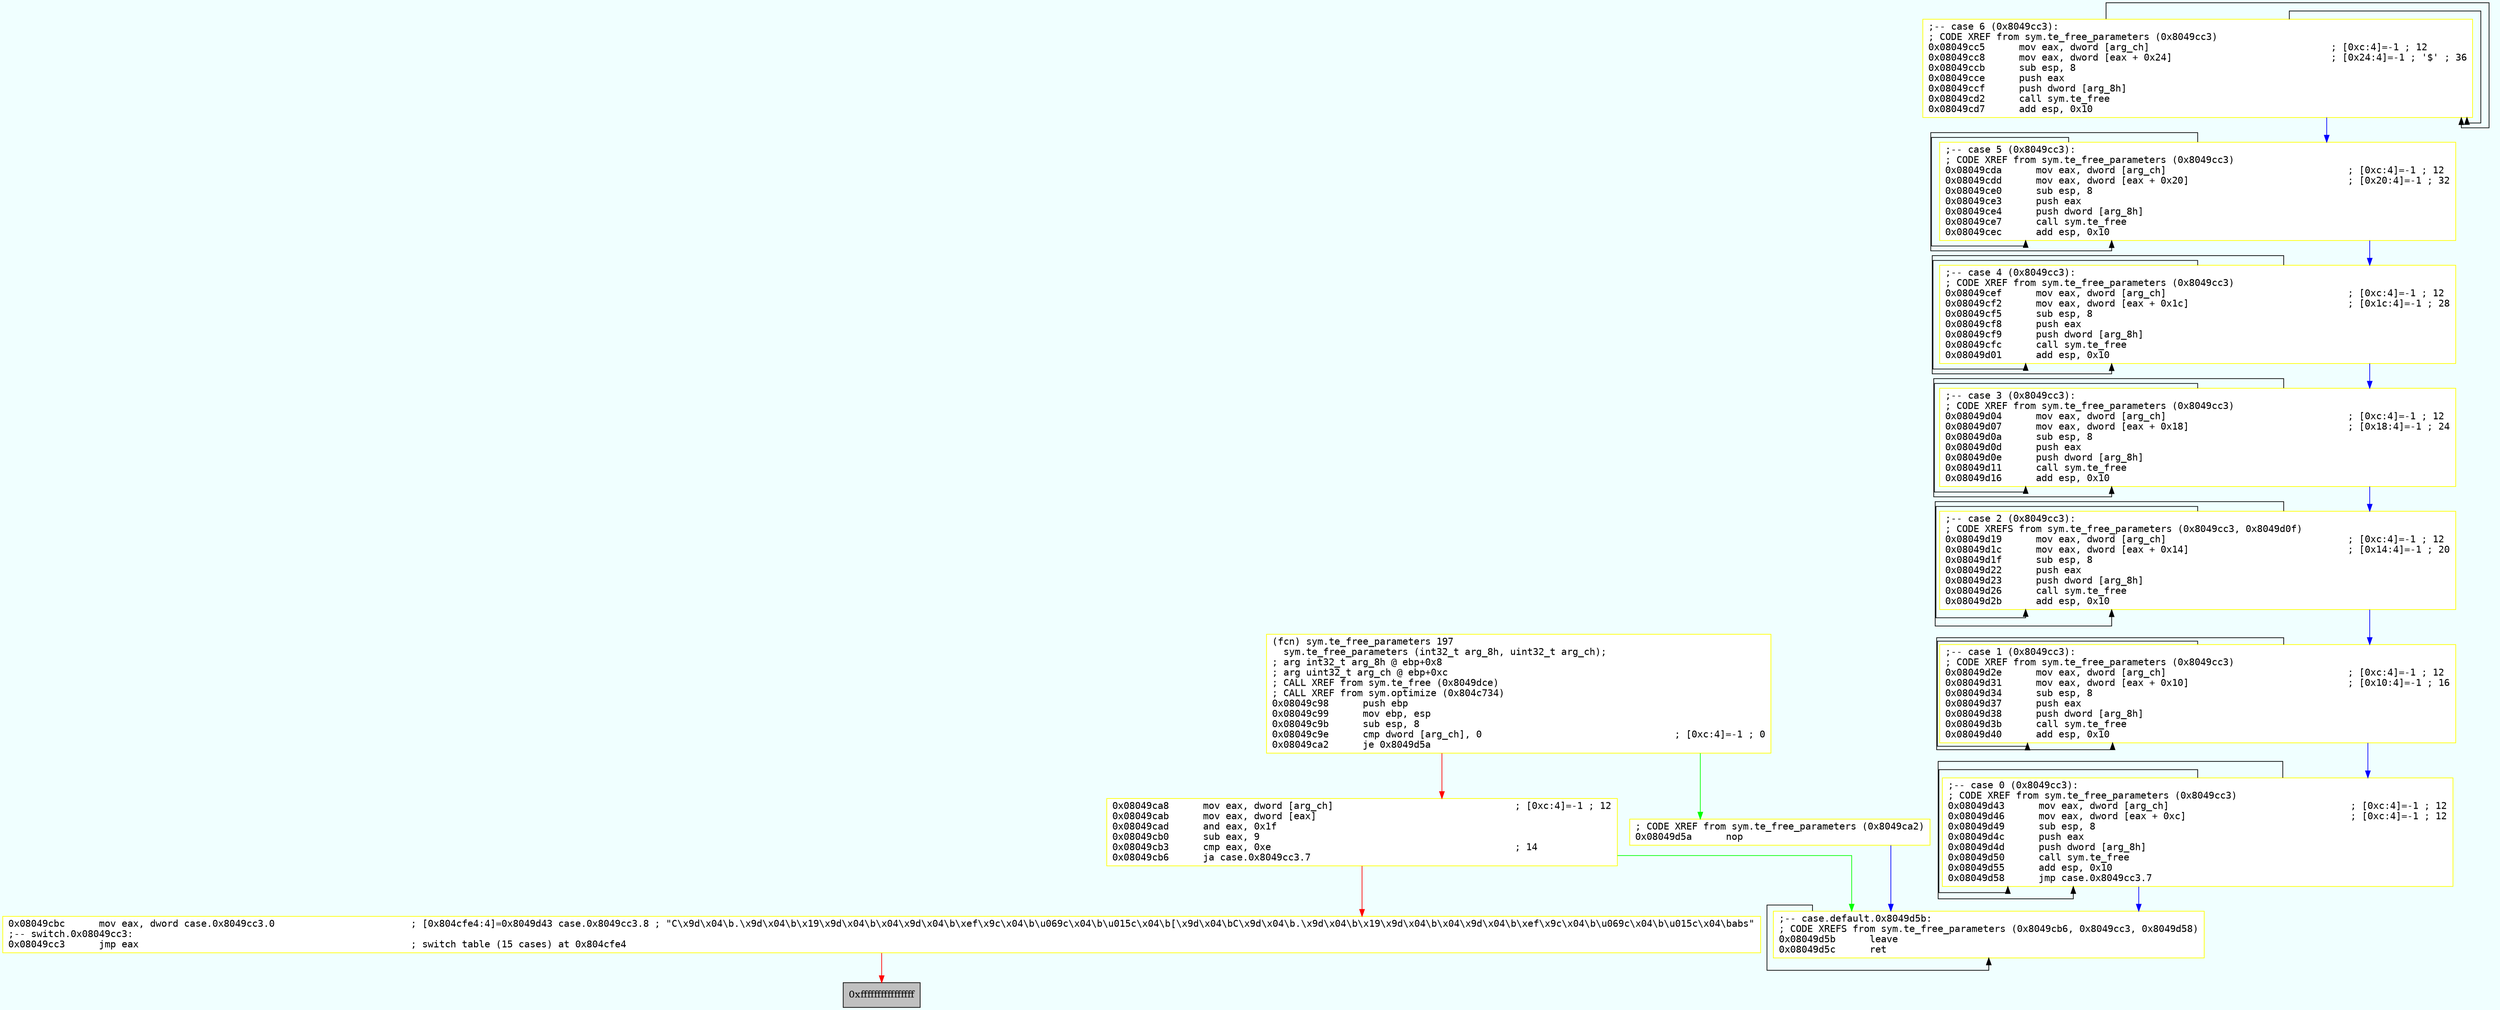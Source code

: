 digraph code {
	graph [bgcolor=azure fontsize=8 fontname="Courier" splines="ortho"];
	node [fillcolor=gray style=filled shape=box];
	edge [arrowhead="normal"];
	"0x08049c98" -> "0x08049d5a" [color="green"];
	"0x08049c98" -> "0x08049ca8" [color="red"];
	"0x08049c98" [URL="sym.te_free_parameters/0x08049c98", fillcolor="white",color="yellow", fontname="Courier",label="(fcn) sym.te_free_parameters 197\l  sym.te_free_parameters (int32_t arg_8h, uint32_t arg_ch);\l; arg int32_t arg_8h @ ebp+0x8\l; arg uint32_t arg_ch @ ebp+0xc\l; CALL XREF from sym.te_free (0x8049dce)\l; CALL XREF from sym.optimize (0x804c734)\l0x08049c98      push ebp\l0x08049c99      mov ebp, esp\l0x08049c9b      sub esp, 8\l0x08049c9e      cmp dword [arg_ch], 0                                  ; [0xc:4]=-1 ; 0\l0x08049ca2      je 0x8049d5a\l"]
	"0x08049ca8" -> "0x08049d5b" [color="green"];
	"0x08049ca8" -> "0x08049cbc" [color="red"];
	"0x08049ca8" [URL="sym.te_free_parameters/0x08049ca8", fillcolor="white",color="yellow", fontname="Courier",label="0x08049ca8      mov eax, dword [arg_ch]                                ; [0xc:4]=-1 ; 12\l0x08049cab      mov eax, dword [eax]\l0x08049cad      and eax, 0x1f\l0x08049cb0      sub eax, 9\l0x08049cb3      cmp eax, 0xe                                           ; 14\l0x08049cb6      ja case.0x8049cc3.7\l"]
	"0x08049cbc" -> "0xffffffffffffffff" [color="red"];
	"0x08049d43" -> "0x08049d43" [color2="red"];
	"0x08049d2e" -> "0x08049d2e" [color2="red"];
	"0x08049d19" -> "0x08049d19" [color2="red"];
	"0x08049d04" -> "0x08049d04" [color2="red"];
	"0x08049cef" -> "0x08049cef" [color2="red"];
	"0x08049cda" -> "0x08049cda" [color2="red"];
	"0x08049cc5" -> "0x08049cc5" [color2="red"];
	"0x08049d5b" -> "0x08049d5b" [color2="red"];
	"0x08049d43" -> "0x08049d43" [color2="red"];
	"0x08049d2e" -> "0x08049d2e" [color2="red"];
	"0x08049d19" -> "0x08049d19" [color2="red"];
	"0x08049d04" -> "0x08049d04" [color2="red"];
	"0x08049cef" -> "0x08049cef" [color2="red"];
	"0x08049cda" -> "0x08049cda" [color2="red"];
	"0x08049cc5" -> "0x08049cc5" [color2="red"];
	"0x08049cbc" [URL="sym.te_free_parameters/0x08049cbc", fillcolor="white",color="yellow", fontname="Courier",label="0x08049cbc      mov eax, dword case.0x8049cc3.0                        ; [0x804cfe4:4]=0x8049d43 case.0x8049cc3.8 ; \"C\\x9d\\x04\\b.\\x9d\\x04\\b\\x19\\x9d\\x04\\b\\x04\\x9d\\x04\\b\\xef\\x9c\\x04\\b\\u069c\\x04\\b\\u015c\\x04\\b[\\x9d\\x04\\bC\\x9d\\x04\\b.\\x9d\\x04\\b\\x19\\x9d\\x04\\b\\x04\\x9d\\x04\\b\\xef\\x9c\\x04\\b\\u069c\\x04\\b\\u015c\\x04\\babs\"\l;-- switch.0x08049cc3:\l0x08049cc3      jmp eax                                                ; switch table (15 cases) at 0x804cfe4\l"]
	"0x08049cc5" -> "0x08049cda" [color="blue"];
	"0x08049cc5" [URL="sym.te_free_parameters/0x08049cc5", fillcolor="white",color="yellow", fontname="Courier",label=";-- case 6 (0x8049cc3):\l; CODE XREF from sym.te_free_parameters (0x8049cc3)\l0x08049cc5      mov eax, dword [arg_ch]                                ; [0xc:4]=-1 ; 12\l0x08049cc8      mov eax, dword [eax + 0x24]                            ; [0x24:4]=-1 ; '$' ; 36\l0x08049ccb      sub esp, 8\l0x08049cce      push eax\l0x08049ccf      push dword [arg_8h]\l0x08049cd2      call sym.te_free\l0x08049cd7      add esp, 0x10\l"]
	"0x08049cda" -> "0x08049cef" [color="blue"];
	"0x08049cda" [URL="sym.te_free_parameters/0x08049cda", fillcolor="white",color="yellow", fontname="Courier",label=";-- case 5 (0x8049cc3):\l; CODE XREF from sym.te_free_parameters (0x8049cc3)\l0x08049cda      mov eax, dword [arg_ch]                                ; [0xc:4]=-1 ; 12\l0x08049cdd      mov eax, dword [eax + 0x20]                            ; [0x20:4]=-1 ; 32\l0x08049ce0      sub esp, 8\l0x08049ce3      push eax\l0x08049ce4      push dword [arg_8h]\l0x08049ce7      call sym.te_free\l0x08049cec      add esp, 0x10\l"]
	"0x08049cef" -> "0x08049d04" [color="blue"];
	"0x08049cef" [URL="sym.te_free_parameters/0x08049cef", fillcolor="white",color="yellow", fontname="Courier",label=";-- case 4 (0x8049cc3):\l; CODE XREF from sym.te_free_parameters (0x8049cc3)\l0x08049cef      mov eax, dword [arg_ch]                                ; [0xc:4]=-1 ; 12\l0x08049cf2      mov eax, dword [eax + 0x1c]                            ; [0x1c:4]=-1 ; 28\l0x08049cf5      sub esp, 8\l0x08049cf8      push eax\l0x08049cf9      push dword [arg_8h]\l0x08049cfc      call sym.te_free\l0x08049d01      add esp, 0x10\l"]
	"0x08049d04" -> "0x08049d19" [color="blue"];
	"0x08049d04" [URL="sym.te_free_parameters/0x08049d04", fillcolor="white",color="yellow", fontname="Courier",label=";-- case 3 (0x8049cc3):\l; CODE XREF from sym.te_free_parameters (0x8049cc3)\l0x08049d04      mov eax, dword [arg_ch]                                ; [0xc:4]=-1 ; 12\l0x08049d07      mov eax, dword [eax + 0x18]                            ; [0x18:4]=-1 ; 24\l0x08049d0a      sub esp, 8\l0x08049d0d      push eax\l0x08049d0e      push dword [arg_8h]\l0x08049d11      call sym.te_free\l0x08049d16      add esp, 0x10\l"]
	"0x08049d19" -> "0x08049d2e" [color="blue"];
	"0x08049d19" [URL="sym.te_free_parameters/0x08049d19", fillcolor="white",color="yellow", fontname="Courier",label=";-- case 2 (0x8049cc3):\l; CODE XREFS from sym.te_free_parameters (0x8049cc3, 0x8049d0f)\l0x08049d19      mov eax, dword [arg_ch]                                ; [0xc:4]=-1 ; 12\l0x08049d1c      mov eax, dword [eax + 0x14]                            ; [0x14:4]=-1 ; 20\l0x08049d1f      sub esp, 8\l0x08049d22      push eax\l0x08049d23      push dword [arg_8h]\l0x08049d26      call sym.te_free\l0x08049d2b      add esp, 0x10\l"]
	"0x08049d2e" -> "0x08049d43" [color="blue"];
	"0x08049d2e" [URL="sym.te_free_parameters/0x08049d2e", fillcolor="white",color="yellow", fontname="Courier",label=";-- case 1 (0x8049cc3):\l; CODE XREF from sym.te_free_parameters (0x8049cc3)\l0x08049d2e      mov eax, dword [arg_ch]                                ; [0xc:4]=-1 ; 12\l0x08049d31      mov eax, dword [eax + 0x10]                            ; [0x10:4]=-1 ; 16\l0x08049d34      sub esp, 8\l0x08049d37      push eax\l0x08049d38      push dword [arg_8h]\l0x08049d3b      call sym.te_free\l0x08049d40      add esp, 0x10\l"]
	"0x08049d43" -> "0x08049d5b" [color="blue"];
	"0x08049d43" [URL="sym.te_free_parameters/0x08049d43", fillcolor="white",color="yellow", fontname="Courier",label=";-- case 0 (0x8049cc3):\l; CODE XREF from sym.te_free_parameters (0x8049cc3)\l0x08049d43      mov eax, dword [arg_ch]                                ; [0xc:4]=-1 ; 12\l0x08049d46      mov eax, dword [eax + 0xc]                             ; [0xc:4]=-1 ; 12\l0x08049d49      sub esp, 8\l0x08049d4c      push eax\l0x08049d4d      push dword [arg_8h]\l0x08049d50      call sym.te_free\l0x08049d55      add esp, 0x10\l0x08049d58      jmp case.0x8049cc3.7\l"]
	"0x08049d5a" -> "0x08049d5b" [color="blue"];
	"0x08049d5a" [URL="sym.te_free_parameters/0x08049d5a", fillcolor="white",color="yellow", fontname="Courier",label="; CODE XREF from sym.te_free_parameters (0x8049ca2)\l0x08049d5a      nop\l"]
	"0x08049d5b" [URL="sym.te_free_parameters/0x08049d5b", fillcolor="white",color="yellow", fontname="Courier",label=";-- case.default.0x8049d5b:\l; CODE XREFS from sym.te_free_parameters (0x8049cb6, 0x8049cc3, 0x8049d58)\l0x08049d5b      leave\l0x08049d5c      ret\l"]
}
